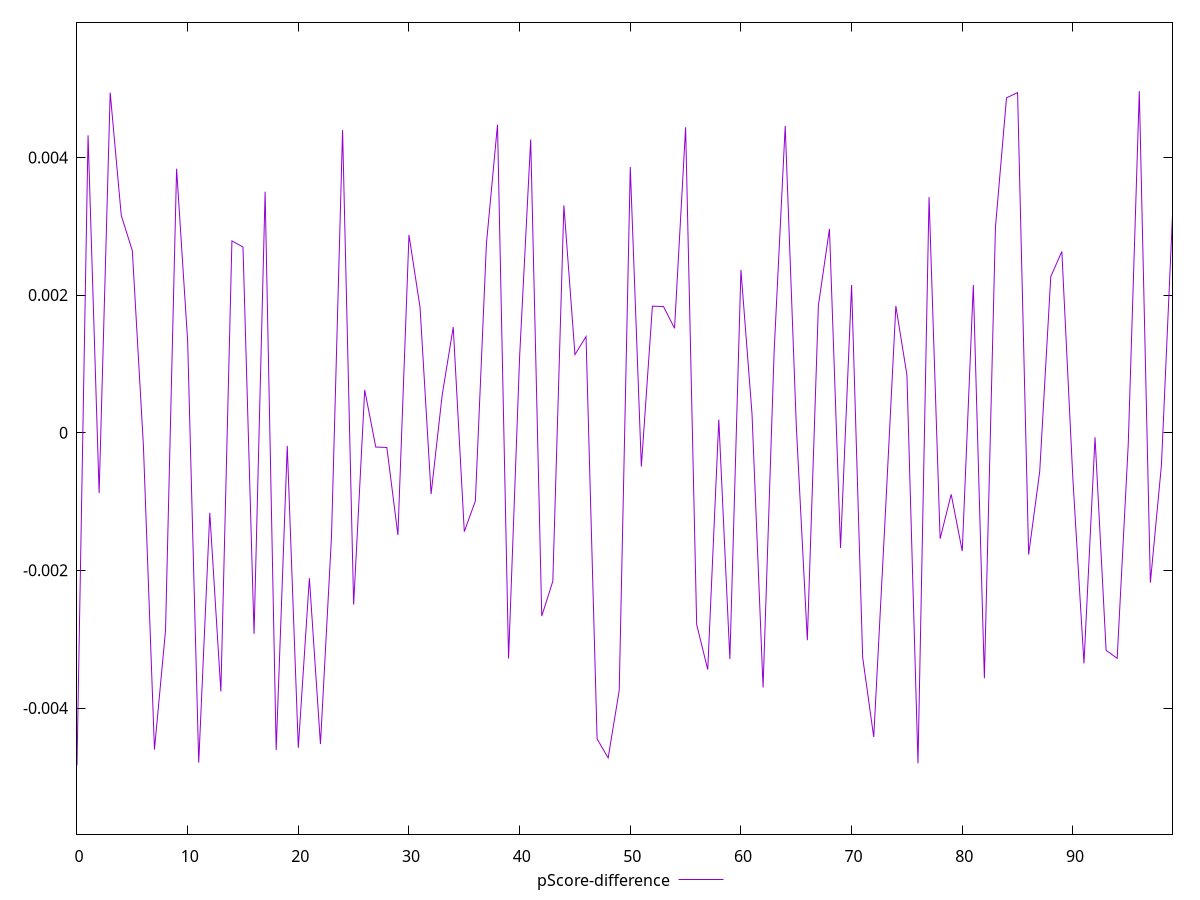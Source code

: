 reset

$pScoreDifference <<EOF
0 -0.004832459062545702
1 0.004322056708387478
2 -0.000878131200827359
3 0.004941450699278649
4 0.0031563189060530017
5 0.002645948464290837
6 -0.000184739701136305
7 -0.004603355795145481
8 -0.0028720190373635046
9 0.0038356176121105423
10 0.0013289035683152761
11 -0.004794102329821248
12 -0.0011645149754316297
13 -0.0037604187790140076
14 0.0027866318651784683
15 0.0026979013308949806
16 -0.002922747121307634
17 0.0035021305952713244
18 -0.00461115158224501
19 -0.00019011910940602839
20 -0.004577421063211129
21 -0.0021130122788010075
22 -0.0045247581486659305
23 -0.0015033188006459142
24 0.004397245650319848
25 -0.002497406835070659
26 0.0006207113190040969
27 -0.00020796618271501366
28 -0.00021447848479549947
29 -0.0014863289581170669
30 0.002872884697762257
31 0.0018216016899845755
32 -0.0008903167311044013
33 0.000545306851466254
34 0.0015350739582942197
35 -0.0014368926553075534
36 -0.0009924805304192819
37 0.0027477389660182094
38 0.004474755198556002
39 -0.0032820755698114157
40 0.0011076150450318734
41 0.004261959984467212
42 -0.0026645852014720584
43 -0.002158031938295335
44 0.0033031795268112507
45 0.0011347900812320733
46 0.0013967346051947382
47 -0.00444861552399245
48 -0.004724807008143261
49 -0.003745728175005514
50 0.003860278094510783
51 -0.0004911763305572858
52 0.0018383801350517759
53 0.0018341658533310712
54 0.0015173955648406512
55 0.004438373527407724
56 -0.0027879050949872752
57 -0.003440612117174724
58 0.00019137970548543937
59 -0.0032895564960703227
60 0.002365175298555733
61 0.00027787784515587166
62 -0.003700812115354002
63 0.001181501208419422
64 0.004456925650652366
65 0.00010965680980989934
66 -0.0030142732166190678
67 0.0018481703599333432
68 0.002960763702192115
69 -0.0016761950310343332
70 0.0021468701621860653
71 -0.003264614442744729
72 -0.00442103729176252
73 -0.001341089822614716
74 0.0018406133153671123
75 0.0008379008583649927
76 -0.004803957053108765
77 0.003422840087771717
78 -0.0015399824879499535
79 -0.0008947329150376104
80 -0.001719874813240152
81 0.0021473441614556776
82 -0.0035674862804869756
83 0.002985396726343348
84 0.004866127661831143
85 0.004942259585817399
86 -0.0017701812367297842
87 -0.0005640404792924825
88 0.0022684888349832066
89 0.002633109568369818
90 -0.0006790717455205098
91 -0.0033514443214470724
92 -0.0000666028597539059
93 -0.0031620022942668857
94 -0.0032783645792282545
95 -0.00017038321113949095
96 0.004963319551228418
97 -0.002179250615005124
98 -0.0004713622733036882
99 0.0031625006618614115
EOF

set key outside below
set xrange [0:99]
set yrange [-0.005832459062545702:0.005963319551228418]
set trange [-0.005832459062545702:0.005963319551228418]
set terminal svg size 640, 500 enhanced background rgb 'white'
set output "reports/report_00027_2021-02-24T12-40-31.850Z/mainthread-work-breakdown/samples/astro/pScore-difference/values.svg"

plot $pScoreDifference title "pScore-difference" with line

reset
